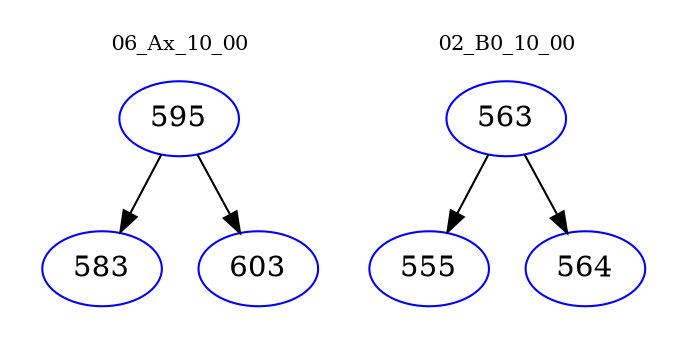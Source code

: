 digraph{
subgraph cluster_0 {
color = white
label = "06_Ax_10_00";
fontsize=10;
T0_595 [label="595", color="blue"]
T0_595 -> T0_583 [color="black"]
T0_583 [label="583", color="blue"]
T0_595 -> T0_603 [color="black"]
T0_603 [label="603", color="blue"]
}
subgraph cluster_1 {
color = white
label = "02_B0_10_00";
fontsize=10;
T1_563 [label="563", color="blue"]
T1_563 -> T1_555 [color="black"]
T1_555 [label="555", color="blue"]
T1_563 -> T1_564 [color="black"]
T1_564 [label="564", color="blue"]
}
}
